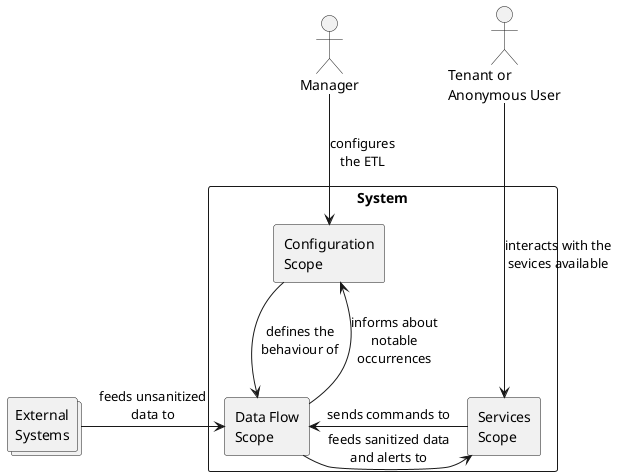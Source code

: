 @startuml scopes

skinparam componentStyle rectangle

actor Manager

actor "Tenant or\nAnonymous User" as User

collections "External\nSystems" as ExternalSystem

component "System" {

    component "Configuration\nScope" as Configuration

    component "Data Flow\nScope" as DataFlow

    component "Services\nScope" as Service
}

ExternalSystem -> DataFlow : feeds unsanitized\ndata to

Configuration --> DataFlow : defines the\nbehaviour of
Configuration <-- DataFlow : informs about\nnotable\noccurrences

DataFlow -> Service : feeds sanitized data\nand alerts to
Service -> DataFlow : sends commands to

Manager --> Configuration : configures\nthe ETL

User ---> Service : interacts with the\nsevices available

@enduml
